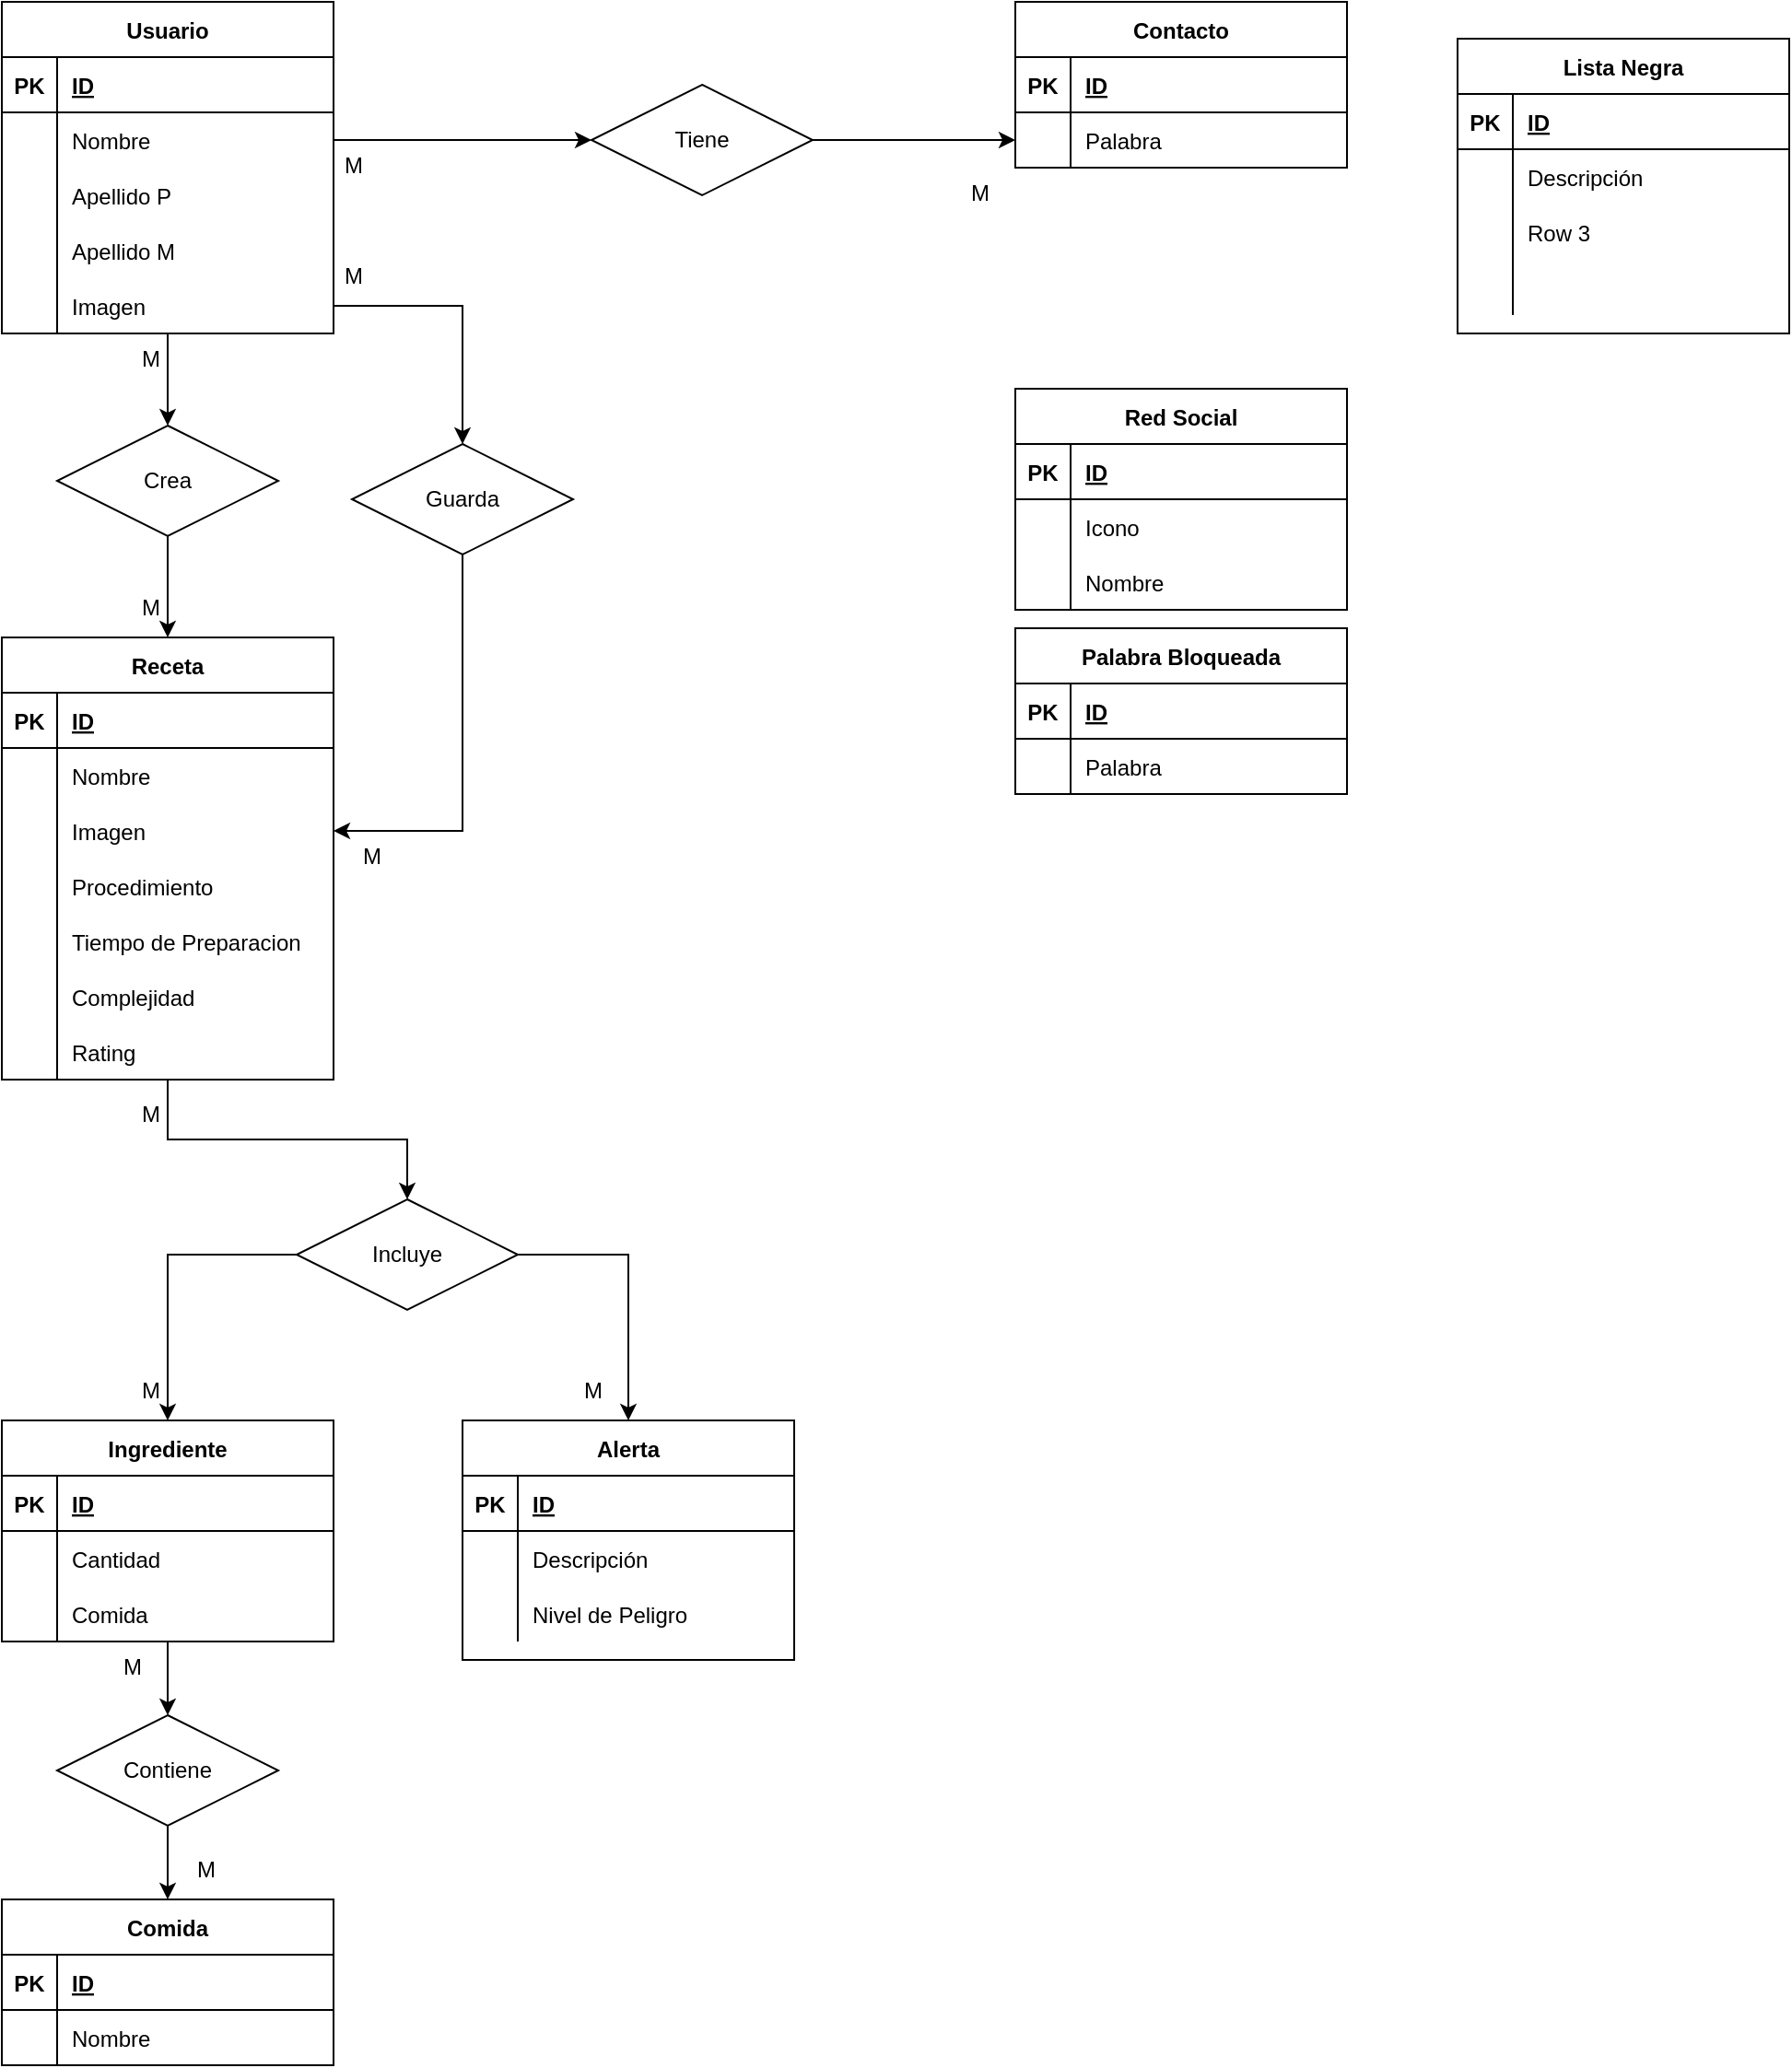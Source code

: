 <mxfile version="14.4.3" type="device"><diagram id="FLhmcT-eRL9cLpuz14ew" name="Página-1"><mxGraphModel dx="1483" dy="867" grid="1" gridSize="10" guides="1" tooltips="1" connect="1" arrows="1" fold="1" page="1" pageScale="1" pageWidth="827" pageHeight="1169" background="none" math="0" shadow="0"><root><mxCell id="0"/><mxCell id="1" parent="0"/><mxCell id="i6o_k0yWw1bLwK-1-gVJ-130" style="edgeStyle=orthogonalEdgeStyle;rounded=0;orthogonalLoop=1;jettySize=auto;html=1;exitX=0.5;exitY=1;exitDx=0;exitDy=0;entryX=0.5;entryY=0;entryDx=0;entryDy=0;" edge="1" parent="1" source="i6o_k0yWw1bLwK-1-gVJ-1" target="i6o_k0yWw1bLwK-1-gVJ-129"><mxGeometry relative="1" as="geometry"/></mxCell><mxCell id="i6o_k0yWw1bLwK-1-gVJ-1" value="Usuario" style="shape=table;startSize=30;container=1;collapsible=1;childLayout=tableLayout;fixedRows=1;rowLines=0;fontStyle=1;align=center;resizeLast=1;" vertex="1" parent="1"><mxGeometry x="60" y="30" width="180" height="180" as="geometry"/></mxCell><mxCell id="i6o_k0yWw1bLwK-1-gVJ-2" value="" style="shape=partialRectangle;collapsible=0;dropTarget=0;pointerEvents=0;fillColor=none;top=0;left=0;bottom=1;right=0;points=[[0,0.5],[1,0.5]];portConstraint=eastwest;" vertex="1" parent="i6o_k0yWw1bLwK-1-gVJ-1"><mxGeometry y="30" width="180" height="30" as="geometry"/></mxCell><mxCell id="i6o_k0yWw1bLwK-1-gVJ-3" value="PK" style="shape=partialRectangle;connectable=0;fillColor=none;top=0;left=0;bottom=0;right=0;fontStyle=1;overflow=hidden;" vertex="1" parent="i6o_k0yWw1bLwK-1-gVJ-2"><mxGeometry width="30" height="30" as="geometry"/></mxCell><mxCell id="i6o_k0yWw1bLwK-1-gVJ-4" value="ID" style="shape=partialRectangle;connectable=0;fillColor=none;top=0;left=0;bottom=0;right=0;align=left;spacingLeft=6;fontStyle=5;overflow=hidden;" vertex="1" parent="i6o_k0yWw1bLwK-1-gVJ-2"><mxGeometry x="30" width="150" height="30" as="geometry"/></mxCell><mxCell id="i6o_k0yWw1bLwK-1-gVJ-5" value="" style="shape=partialRectangle;collapsible=0;dropTarget=0;pointerEvents=0;fillColor=none;top=0;left=0;bottom=0;right=0;points=[[0,0.5],[1,0.5]];portConstraint=eastwest;" vertex="1" parent="i6o_k0yWw1bLwK-1-gVJ-1"><mxGeometry y="60" width="180" height="30" as="geometry"/></mxCell><mxCell id="i6o_k0yWw1bLwK-1-gVJ-6" value="" style="shape=partialRectangle;connectable=0;fillColor=none;top=0;left=0;bottom=0;right=0;editable=1;overflow=hidden;" vertex="1" parent="i6o_k0yWw1bLwK-1-gVJ-5"><mxGeometry width="30" height="30" as="geometry"/></mxCell><mxCell id="i6o_k0yWw1bLwK-1-gVJ-7" value="Nombre" style="shape=partialRectangle;connectable=0;fillColor=none;top=0;left=0;bottom=0;right=0;align=left;spacingLeft=6;overflow=hidden;" vertex="1" parent="i6o_k0yWw1bLwK-1-gVJ-5"><mxGeometry x="30" width="150" height="30" as="geometry"/></mxCell><mxCell id="i6o_k0yWw1bLwK-1-gVJ-8" value="" style="shape=partialRectangle;collapsible=0;dropTarget=0;pointerEvents=0;fillColor=none;top=0;left=0;bottom=0;right=0;points=[[0,0.5],[1,0.5]];portConstraint=eastwest;" vertex="1" parent="i6o_k0yWw1bLwK-1-gVJ-1"><mxGeometry y="90" width="180" height="30" as="geometry"/></mxCell><mxCell id="i6o_k0yWw1bLwK-1-gVJ-9" value="" style="shape=partialRectangle;connectable=0;fillColor=none;top=0;left=0;bottom=0;right=0;editable=1;overflow=hidden;" vertex="1" parent="i6o_k0yWw1bLwK-1-gVJ-8"><mxGeometry width="30" height="30" as="geometry"/></mxCell><mxCell id="i6o_k0yWw1bLwK-1-gVJ-10" value="Apellido P" style="shape=partialRectangle;connectable=0;fillColor=none;top=0;left=0;bottom=0;right=0;align=left;spacingLeft=6;overflow=hidden;" vertex="1" parent="i6o_k0yWw1bLwK-1-gVJ-8"><mxGeometry x="30" width="150" height="30" as="geometry"/></mxCell><mxCell id="i6o_k0yWw1bLwK-1-gVJ-11" value="" style="shape=partialRectangle;collapsible=0;dropTarget=0;pointerEvents=0;fillColor=none;top=0;left=0;bottom=0;right=0;points=[[0,0.5],[1,0.5]];portConstraint=eastwest;" vertex="1" parent="i6o_k0yWw1bLwK-1-gVJ-1"><mxGeometry y="120" width="180" height="30" as="geometry"/></mxCell><mxCell id="i6o_k0yWw1bLwK-1-gVJ-12" value="" style="shape=partialRectangle;connectable=0;fillColor=none;top=0;left=0;bottom=0;right=0;editable=1;overflow=hidden;" vertex="1" parent="i6o_k0yWw1bLwK-1-gVJ-11"><mxGeometry width="30" height="30" as="geometry"/></mxCell><mxCell id="i6o_k0yWw1bLwK-1-gVJ-13" value="Apellido M" style="shape=partialRectangle;connectable=0;fillColor=none;top=0;left=0;bottom=0;right=0;align=left;spacingLeft=6;overflow=hidden;" vertex="1" parent="i6o_k0yWw1bLwK-1-gVJ-11"><mxGeometry x="30" width="150" height="30" as="geometry"/></mxCell><mxCell id="i6o_k0yWw1bLwK-1-gVJ-99" value="" style="shape=partialRectangle;collapsible=0;dropTarget=0;pointerEvents=0;fillColor=none;top=0;left=0;bottom=0;right=0;points=[[0,0.5],[1,0.5]];portConstraint=eastwest;" vertex="1" parent="i6o_k0yWw1bLwK-1-gVJ-1"><mxGeometry y="150" width="180" height="30" as="geometry"/></mxCell><mxCell id="i6o_k0yWw1bLwK-1-gVJ-100" value="" style="shape=partialRectangle;connectable=0;fillColor=none;top=0;left=0;bottom=0;right=0;editable=1;overflow=hidden;" vertex="1" parent="i6o_k0yWw1bLwK-1-gVJ-99"><mxGeometry width="30" height="30" as="geometry"/></mxCell><mxCell id="i6o_k0yWw1bLwK-1-gVJ-101" value="Imagen" style="shape=partialRectangle;connectable=0;fillColor=none;top=0;left=0;bottom=0;right=0;align=left;spacingLeft=6;overflow=hidden;" vertex="1" parent="i6o_k0yWw1bLwK-1-gVJ-99"><mxGeometry x="30" width="150" height="30" as="geometry"/></mxCell><mxCell id="i6o_k0yWw1bLwK-1-gVJ-156" style="edgeStyle=orthogonalEdgeStyle;rounded=0;orthogonalLoop=1;jettySize=auto;html=1;entryX=0.5;entryY=0;entryDx=0;entryDy=0;" edge="1" parent="1" source="i6o_k0yWw1bLwK-1-gVJ-14" target="i6o_k0yWw1bLwK-1-gVJ-155"><mxGeometry relative="1" as="geometry"/></mxCell><mxCell id="i6o_k0yWw1bLwK-1-gVJ-14" value="Ingrediente" style="shape=table;startSize=30;container=1;collapsible=1;childLayout=tableLayout;fixedRows=1;rowLines=0;fontStyle=1;align=center;resizeLast=1;" vertex="1" parent="1"><mxGeometry x="60" y="800" width="180" height="120" as="geometry"/></mxCell><mxCell id="i6o_k0yWw1bLwK-1-gVJ-15" value="" style="shape=partialRectangle;collapsible=0;dropTarget=0;pointerEvents=0;fillColor=none;top=0;left=0;bottom=1;right=0;points=[[0,0.5],[1,0.5]];portConstraint=eastwest;" vertex="1" parent="i6o_k0yWw1bLwK-1-gVJ-14"><mxGeometry y="30" width="180" height="30" as="geometry"/></mxCell><mxCell id="i6o_k0yWw1bLwK-1-gVJ-16" value="PK" style="shape=partialRectangle;connectable=0;fillColor=none;top=0;left=0;bottom=0;right=0;fontStyle=1;overflow=hidden;" vertex="1" parent="i6o_k0yWw1bLwK-1-gVJ-15"><mxGeometry width="30" height="30" as="geometry"/></mxCell><mxCell id="i6o_k0yWw1bLwK-1-gVJ-17" value="ID" style="shape=partialRectangle;connectable=0;fillColor=none;top=0;left=0;bottom=0;right=0;align=left;spacingLeft=6;fontStyle=5;overflow=hidden;" vertex="1" parent="i6o_k0yWw1bLwK-1-gVJ-15"><mxGeometry x="30" width="150" height="30" as="geometry"/></mxCell><mxCell id="i6o_k0yWw1bLwK-1-gVJ-21" value="" style="shape=partialRectangle;collapsible=0;dropTarget=0;pointerEvents=0;fillColor=none;top=0;left=0;bottom=0;right=0;points=[[0,0.5],[1,0.5]];portConstraint=eastwest;" vertex="1" parent="i6o_k0yWw1bLwK-1-gVJ-14"><mxGeometry y="60" width="180" height="30" as="geometry"/></mxCell><mxCell id="i6o_k0yWw1bLwK-1-gVJ-22" value="" style="shape=partialRectangle;connectable=0;fillColor=none;top=0;left=0;bottom=0;right=0;editable=1;overflow=hidden;" vertex="1" parent="i6o_k0yWw1bLwK-1-gVJ-21"><mxGeometry width="30" height="30" as="geometry"/></mxCell><mxCell id="i6o_k0yWw1bLwK-1-gVJ-23" value="Cantidad" style="shape=partialRectangle;connectable=0;fillColor=none;top=0;left=0;bottom=0;right=0;align=left;spacingLeft=6;overflow=hidden;" vertex="1" parent="i6o_k0yWw1bLwK-1-gVJ-21"><mxGeometry x="30" width="150" height="30" as="geometry"/></mxCell><mxCell id="i6o_k0yWw1bLwK-1-gVJ-24" value="" style="shape=partialRectangle;collapsible=0;dropTarget=0;pointerEvents=0;fillColor=none;top=0;left=0;bottom=0;right=0;points=[[0,0.5],[1,0.5]];portConstraint=eastwest;" vertex="1" parent="i6o_k0yWw1bLwK-1-gVJ-14"><mxGeometry y="90" width="180" height="30" as="geometry"/></mxCell><mxCell id="i6o_k0yWw1bLwK-1-gVJ-25" value="" style="shape=partialRectangle;connectable=0;fillColor=none;top=0;left=0;bottom=0;right=0;editable=1;overflow=hidden;" vertex="1" parent="i6o_k0yWw1bLwK-1-gVJ-24"><mxGeometry width="30" height="30" as="geometry"/></mxCell><mxCell id="i6o_k0yWw1bLwK-1-gVJ-26" value="Comida" style="shape=partialRectangle;connectable=0;fillColor=none;top=0;left=0;bottom=0;right=0;align=left;spacingLeft=6;overflow=hidden;" vertex="1" parent="i6o_k0yWw1bLwK-1-gVJ-24"><mxGeometry x="30" width="150" height="30" as="geometry"/></mxCell><mxCell id="i6o_k0yWw1bLwK-1-gVJ-151" style="edgeStyle=orthogonalEdgeStyle;rounded=0;orthogonalLoop=1;jettySize=auto;html=1;" edge="1" parent="1" source="i6o_k0yWw1bLwK-1-gVJ-27" target="i6o_k0yWw1bLwK-1-gVJ-150"><mxGeometry relative="1" as="geometry"/></mxCell><mxCell id="i6o_k0yWw1bLwK-1-gVJ-27" value="Receta" style="shape=table;startSize=30;container=1;collapsible=1;childLayout=tableLayout;fixedRows=1;rowLines=0;fontStyle=1;align=center;resizeLast=1;" vertex="1" parent="1"><mxGeometry x="60" y="375" width="180" height="240" as="geometry"/></mxCell><mxCell id="i6o_k0yWw1bLwK-1-gVJ-28" value="" style="shape=partialRectangle;collapsible=0;dropTarget=0;pointerEvents=0;fillColor=none;top=0;left=0;bottom=1;right=0;points=[[0,0.5],[1,0.5]];portConstraint=eastwest;" vertex="1" parent="i6o_k0yWw1bLwK-1-gVJ-27"><mxGeometry y="30" width="180" height="30" as="geometry"/></mxCell><mxCell id="i6o_k0yWw1bLwK-1-gVJ-29" value="PK" style="shape=partialRectangle;connectable=0;fillColor=none;top=0;left=0;bottom=0;right=0;fontStyle=1;overflow=hidden;" vertex="1" parent="i6o_k0yWw1bLwK-1-gVJ-28"><mxGeometry width="30" height="30" as="geometry"/></mxCell><mxCell id="i6o_k0yWw1bLwK-1-gVJ-30" value="ID" style="shape=partialRectangle;connectable=0;fillColor=none;top=0;left=0;bottom=0;right=0;align=left;spacingLeft=6;fontStyle=5;overflow=hidden;" vertex="1" parent="i6o_k0yWw1bLwK-1-gVJ-28"><mxGeometry x="30" width="150" height="30" as="geometry"/></mxCell><mxCell id="i6o_k0yWw1bLwK-1-gVJ-31" value="" style="shape=partialRectangle;collapsible=0;dropTarget=0;pointerEvents=0;fillColor=none;top=0;left=0;bottom=0;right=0;points=[[0,0.5],[1,0.5]];portConstraint=eastwest;" vertex="1" parent="i6o_k0yWw1bLwK-1-gVJ-27"><mxGeometry y="60" width="180" height="30" as="geometry"/></mxCell><mxCell id="i6o_k0yWw1bLwK-1-gVJ-32" value="" style="shape=partialRectangle;connectable=0;fillColor=none;top=0;left=0;bottom=0;right=0;editable=1;overflow=hidden;" vertex="1" parent="i6o_k0yWw1bLwK-1-gVJ-31"><mxGeometry width="30" height="30" as="geometry"/></mxCell><mxCell id="i6o_k0yWw1bLwK-1-gVJ-33" value="Nombre" style="shape=partialRectangle;connectable=0;fillColor=none;top=0;left=0;bottom=0;right=0;align=left;spacingLeft=6;overflow=hidden;" vertex="1" parent="i6o_k0yWw1bLwK-1-gVJ-31"><mxGeometry x="30" width="150" height="30" as="geometry"/></mxCell><mxCell id="i6o_k0yWw1bLwK-1-gVJ-34" value="" style="shape=partialRectangle;collapsible=0;dropTarget=0;pointerEvents=0;fillColor=none;top=0;left=0;bottom=0;right=0;points=[[0,0.5],[1,0.5]];portConstraint=eastwest;" vertex="1" parent="i6o_k0yWw1bLwK-1-gVJ-27"><mxGeometry y="90" width="180" height="30" as="geometry"/></mxCell><mxCell id="i6o_k0yWw1bLwK-1-gVJ-35" value="" style="shape=partialRectangle;connectable=0;fillColor=none;top=0;left=0;bottom=0;right=0;editable=1;overflow=hidden;" vertex="1" parent="i6o_k0yWw1bLwK-1-gVJ-34"><mxGeometry width="30" height="30" as="geometry"/></mxCell><mxCell id="i6o_k0yWw1bLwK-1-gVJ-36" value="Imagen" style="shape=partialRectangle;connectable=0;fillColor=none;top=0;left=0;bottom=0;right=0;align=left;spacingLeft=6;overflow=hidden;" vertex="1" parent="i6o_k0yWw1bLwK-1-gVJ-34"><mxGeometry x="30" width="150" height="30" as="geometry"/></mxCell><mxCell id="i6o_k0yWw1bLwK-1-gVJ-37" value="" style="shape=partialRectangle;collapsible=0;dropTarget=0;pointerEvents=0;fillColor=none;top=0;left=0;bottom=0;right=0;points=[[0,0.5],[1,0.5]];portConstraint=eastwest;" vertex="1" parent="i6o_k0yWw1bLwK-1-gVJ-27"><mxGeometry y="120" width="180" height="30" as="geometry"/></mxCell><mxCell id="i6o_k0yWw1bLwK-1-gVJ-38" value="" style="shape=partialRectangle;connectable=0;fillColor=none;top=0;left=0;bottom=0;right=0;editable=1;overflow=hidden;" vertex="1" parent="i6o_k0yWw1bLwK-1-gVJ-37"><mxGeometry width="30" height="30" as="geometry"/></mxCell><mxCell id="i6o_k0yWw1bLwK-1-gVJ-39" value="Procedimiento" style="shape=partialRectangle;connectable=0;fillColor=none;top=0;left=0;bottom=0;right=0;align=left;spacingLeft=6;overflow=hidden;" vertex="1" parent="i6o_k0yWw1bLwK-1-gVJ-37"><mxGeometry x="30" width="150" height="30" as="geometry"/></mxCell><mxCell id="i6o_k0yWw1bLwK-1-gVJ-47" value="" style="shape=partialRectangle;collapsible=0;dropTarget=0;pointerEvents=0;fillColor=none;top=0;left=0;bottom=0;right=0;points=[[0,0.5],[1,0.5]];portConstraint=eastwest;" vertex="1" parent="i6o_k0yWw1bLwK-1-gVJ-27"><mxGeometry y="150" width="180" height="30" as="geometry"/></mxCell><mxCell id="i6o_k0yWw1bLwK-1-gVJ-48" value="" style="shape=partialRectangle;connectable=0;fillColor=none;top=0;left=0;bottom=0;right=0;editable=1;overflow=hidden;" vertex="1" parent="i6o_k0yWw1bLwK-1-gVJ-47"><mxGeometry width="30" height="30" as="geometry"/></mxCell><mxCell id="i6o_k0yWw1bLwK-1-gVJ-49" value="Tiempo de Preparacion" style="shape=partialRectangle;connectable=0;fillColor=none;top=0;left=0;bottom=0;right=0;align=left;spacingLeft=6;overflow=hidden;" vertex="1" parent="i6o_k0yWw1bLwK-1-gVJ-47"><mxGeometry x="30" width="150" height="30" as="geometry"/></mxCell><mxCell id="i6o_k0yWw1bLwK-1-gVJ-50" value="" style="shape=partialRectangle;collapsible=0;dropTarget=0;pointerEvents=0;fillColor=none;top=0;left=0;bottom=0;right=0;points=[[0,0.5],[1,0.5]];portConstraint=eastwest;" vertex="1" parent="i6o_k0yWw1bLwK-1-gVJ-27"><mxGeometry y="180" width="180" height="30" as="geometry"/></mxCell><mxCell id="i6o_k0yWw1bLwK-1-gVJ-51" value="" style="shape=partialRectangle;connectable=0;fillColor=none;top=0;left=0;bottom=0;right=0;editable=1;overflow=hidden;" vertex="1" parent="i6o_k0yWw1bLwK-1-gVJ-50"><mxGeometry width="30" height="30" as="geometry"/></mxCell><mxCell id="i6o_k0yWw1bLwK-1-gVJ-52" value="Complejidad" style="shape=partialRectangle;connectable=0;fillColor=none;top=0;left=0;bottom=0;right=0;align=left;spacingLeft=6;overflow=hidden;" vertex="1" parent="i6o_k0yWw1bLwK-1-gVJ-50"><mxGeometry x="30" width="150" height="30" as="geometry"/></mxCell><mxCell id="i6o_k0yWw1bLwK-1-gVJ-102" value="" style="shape=partialRectangle;collapsible=0;dropTarget=0;pointerEvents=0;fillColor=none;top=0;left=0;bottom=0;right=0;points=[[0,0.5],[1,0.5]];portConstraint=eastwest;" vertex="1" parent="i6o_k0yWw1bLwK-1-gVJ-27"><mxGeometry y="210" width="180" height="30" as="geometry"/></mxCell><mxCell id="i6o_k0yWw1bLwK-1-gVJ-103" value="" style="shape=partialRectangle;connectable=0;fillColor=none;top=0;left=0;bottom=0;right=0;editable=1;overflow=hidden;" vertex="1" parent="i6o_k0yWw1bLwK-1-gVJ-102"><mxGeometry width="30" height="30" as="geometry"/></mxCell><mxCell id="i6o_k0yWw1bLwK-1-gVJ-104" value="Rating" style="shape=partialRectangle;connectable=0;fillColor=none;top=0;left=0;bottom=0;right=0;align=left;spacingLeft=6;overflow=hidden;" vertex="1" parent="i6o_k0yWw1bLwK-1-gVJ-102"><mxGeometry x="30" width="150" height="30" as="geometry"/></mxCell><mxCell id="i6o_k0yWw1bLwK-1-gVJ-40" value="Lista Negra" style="shape=table;startSize=30;container=1;collapsible=1;childLayout=tableLayout;fixedRows=1;rowLines=0;fontStyle=1;align=center;resizeLast=1;" vertex="1" parent="1"><mxGeometry x="850" y="50" width="180" height="160" as="geometry"/></mxCell><mxCell id="i6o_k0yWw1bLwK-1-gVJ-41" value="" style="shape=partialRectangle;collapsible=0;dropTarget=0;pointerEvents=0;fillColor=none;top=0;left=0;bottom=1;right=0;points=[[0,0.5],[1,0.5]];portConstraint=eastwest;" vertex="1" parent="i6o_k0yWw1bLwK-1-gVJ-40"><mxGeometry y="30" width="180" height="30" as="geometry"/></mxCell><mxCell id="i6o_k0yWw1bLwK-1-gVJ-42" value="PK" style="shape=partialRectangle;connectable=0;fillColor=none;top=0;left=0;bottom=0;right=0;fontStyle=1;overflow=hidden;" vertex="1" parent="i6o_k0yWw1bLwK-1-gVJ-41"><mxGeometry width="30" height="30" as="geometry"/></mxCell><mxCell id="i6o_k0yWw1bLwK-1-gVJ-43" value="ID" style="shape=partialRectangle;connectable=0;fillColor=none;top=0;left=0;bottom=0;right=0;align=left;spacingLeft=6;fontStyle=5;overflow=hidden;" vertex="1" parent="i6o_k0yWw1bLwK-1-gVJ-41"><mxGeometry x="30" width="150" height="30" as="geometry"/></mxCell><mxCell id="i6o_k0yWw1bLwK-1-gVJ-44" value="" style="shape=partialRectangle;collapsible=0;dropTarget=0;pointerEvents=0;fillColor=none;top=0;left=0;bottom=0;right=0;points=[[0,0.5],[1,0.5]];portConstraint=eastwest;" vertex="1" parent="i6o_k0yWw1bLwK-1-gVJ-40"><mxGeometry y="60" width="180" height="30" as="geometry"/></mxCell><mxCell id="i6o_k0yWw1bLwK-1-gVJ-45" value="" style="shape=partialRectangle;connectable=0;fillColor=none;top=0;left=0;bottom=0;right=0;editable=1;overflow=hidden;" vertex="1" parent="i6o_k0yWw1bLwK-1-gVJ-44"><mxGeometry width="30" height="30" as="geometry"/></mxCell><mxCell id="i6o_k0yWw1bLwK-1-gVJ-46" value="Descripción" style="shape=partialRectangle;connectable=0;fillColor=none;top=0;left=0;bottom=0;right=0;align=left;spacingLeft=6;overflow=hidden;" vertex="1" parent="i6o_k0yWw1bLwK-1-gVJ-44"><mxGeometry x="30" width="150" height="30" as="geometry"/></mxCell><mxCell id="i6o_k0yWw1bLwK-1-gVJ-64" value="" style="shape=partialRectangle;collapsible=0;dropTarget=0;pointerEvents=0;fillColor=none;top=0;left=0;bottom=0;right=0;points=[[0,0.5],[1,0.5]];portConstraint=eastwest;" vertex="1" parent="i6o_k0yWw1bLwK-1-gVJ-40"><mxGeometry y="90" width="180" height="30" as="geometry"/></mxCell><mxCell id="i6o_k0yWw1bLwK-1-gVJ-65" value="" style="shape=partialRectangle;connectable=0;fillColor=none;top=0;left=0;bottom=0;right=0;editable=1;overflow=hidden;" vertex="1" parent="i6o_k0yWw1bLwK-1-gVJ-64"><mxGeometry width="30" height="30" as="geometry"/></mxCell><mxCell id="i6o_k0yWw1bLwK-1-gVJ-66" value="Row 3" style="shape=partialRectangle;connectable=0;fillColor=none;top=0;left=0;bottom=0;right=0;align=left;spacingLeft=6;overflow=hidden;" vertex="1" parent="i6o_k0yWw1bLwK-1-gVJ-64"><mxGeometry x="30" width="150" height="30" as="geometry"/></mxCell><mxCell id="i6o_k0yWw1bLwK-1-gVJ-115" value="" style="shape=partialRectangle;collapsible=0;dropTarget=0;pointerEvents=0;fillColor=none;top=0;left=0;bottom=0;right=0;points=[[0,0.5],[1,0.5]];portConstraint=eastwest;" vertex="1" parent="i6o_k0yWw1bLwK-1-gVJ-40"><mxGeometry y="120" width="180" height="30" as="geometry"/></mxCell><mxCell id="i6o_k0yWw1bLwK-1-gVJ-116" value="" style="shape=partialRectangle;connectable=0;fillColor=none;top=0;left=0;bottom=0;right=0;editable=1;overflow=hidden;" vertex="1" parent="i6o_k0yWw1bLwK-1-gVJ-115"><mxGeometry width="30" height="30" as="geometry"/></mxCell><mxCell id="i6o_k0yWw1bLwK-1-gVJ-117" value="" style="shape=partialRectangle;connectable=0;fillColor=none;top=0;left=0;bottom=0;right=0;align=left;spacingLeft=6;overflow=hidden;" vertex="1" parent="i6o_k0yWw1bLwK-1-gVJ-115"><mxGeometry x="30" width="150" height="30" as="geometry"/></mxCell><mxCell id="i6o_k0yWw1bLwK-1-gVJ-54" value="Red Social" style="shape=table;startSize=30;container=1;collapsible=1;childLayout=tableLayout;fixedRows=1;rowLines=0;fontStyle=1;align=center;resizeLast=1;" vertex="1" parent="1"><mxGeometry x="610" y="240" width="180" height="120" as="geometry"/></mxCell><mxCell id="i6o_k0yWw1bLwK-1-gVJ-55" value="" style="shape=partialRectangle;collapsible=0;dropTarget=0;pointerEvents=0;fillColor=none;top=0;left=0;bottom=1;right=0;points=[[0,0.5],[1,0.5]];portConstraint=eastwest;" vertex="1" parent="i6o_k0yWw1bLwK-1-gVJ-54"><mxGeometry y="30" width="180" height="30" as="geometry"/></mxCell><mxCell id="i6o_k0yWw1bLwK-1-gVJ-56" value="PK" style="shape=partialRectangle;connectable=0;fillColor=none;top=0;left=0;bottom=0;right=0;fontStyle=1;overflow=hidden;" vertex="1" parent="i6o_k0yWw1bLwK-1-gVJ-55"><mxGeometry width="30" height="30" as="geometry"/></mxCell><mxCell id="i6o_k0yWw1bLwK-1-gVJ-57" value="ID" style="shape=partialRectangle;connectable=0;fillColor=none;top=0;left=0;bottom=0;right=0;align=left;spacingLeft=6;fontStyle=5;overflow=hidden;" vertex="1" parent="i6o_k0yWw1bLwK-1-gVJ-55"><mxGeometry x="30" width="150" height="30" as="geometry"/></mxCell><mxCell id="i6o_k0yWw1bLwK-1-gVJ-58" value="" style="shape=partialRectangle;collapsible=0;dropTarget=0;pointerEvents=0;fillColor=none;top=0;left=0;bottom=0;right=0;points=[[0,0.5],[1,0.5]];portConstraint=eastwest;" vertex="1" parent="i6o_k0yWw1bLwK-1-gVJ-54"><mxGeometry y="60" width="180" height="30" as="geometry"/></mxCell><mxCell id="i6o_k0yWw1bLwK-1-gVJ-59" value="" style="shape=partialRectangle;connectable=0;fillColor=none;top=0;left=0;bottom=0;right=0;editable=1;overflow=hidden;" vertex="1" parent="i6o_k0yWw1bLwK-1-gVJ-58"><mxGeometry width="30" height="30" as="geometry"/></mxCell><mxCell id="i6o_k0yWw1bLwK-1-gVJ-60" value="Icono" style="shape=partialRectangle;connectable=0;fillColor=none;top=0;left=0;bottom=0;right=0;align=left;spacingLeft=6;overflow=hidden;" vertex="1" parent="i6o_k0yWw1bLwK-1-gVJ-58"><mxGeometry x="30" width="150" height="30" as="geometry"/></mxCell><mxCell id="i6o_k0yWw1bLwK-1-gVJ-61" value="" style="shape=partialRectangle;collapsible=0;dropTarget=0;pointerEvents=0;fillColor=none;top=0;left=0;bottom=0;right=0;points=[[0,0.5],[1,0.5]];portConstraint=eastwest;" vertex="1" parent="i6o_k0yWw1bLwK-1-gVJ-54"><mxGeometry y="90" width="180" height="30" as="geometry"/></mxCell><mxCell id="i6o_k0yWw1bLwK-1-gVJ-62" value="" style="shape=partialRectangle;connectable=0;fillColor=none;top=0;left=0;bottom=0;right=0;editable=1;overflow=hidden;" vertex="1" parent="i6o_k0yWw1bLwK-1-gVJ-61"><mxGeometry width="30" height="30" as="geometry"/></mxCell><mxCell id="i6o_k0yWw1bLwK-1-gVJ-63" value="Nombre" style="shape=partialRectangle;connectable=0;fillColor=none;top=0;left=0;bottom=0;right=0;align=left;spacingLeft=6;overflow=hidden;" vertex="1" parent="i6o_k0yWw1bLwK-1-gVJ-61"><mxGeometry x="30" width="150" height="30" as="geometry"/></mxCell><mxCell id="i6o_k0yWw1bLwK-1-gVJ-92" value="Alerta" style="shape=table;startSize=30;container=1;collapsible=1;childLayout=tableLayout;fixedRows=1;rowLines=0;fontStyle=1;align=center;resizeLast=1;" vertex="1" parent="1"><mxGeometry x="310" y="800" width="180" height="130" as="geometry"/></mxCell><mxCell id="i6o_k0yWw1bLwK-1-gVJ-93" value="" style="shape=partialRectangle;collapsible=0;dropTarget=0;pointerEvents=0;fillColor=none;top=0;left=0;bottom=1;right=0;points=[[0,0.5],[1,0.5]];portConstraint=eastwest;" vertex="1" parent="i6o_k0yWw1bLwK-1-gVJ-92"><mxGeometry y="30" width="180" height="30" as="geometry"/></mxCell><mxCell id="i6o_k0yWw1bLwK-1-gVJ-94" value="PK" style="shape=partialRectangle;connectable=0;fillColor=none;top=0;left=0;bottom=0;right=0;fontStyle=1;overflow=hidden;" vertex="1" parent="i6o_k0yWw1bLwK-1-gVJ-93"><mxGeometry width="30" height="30" as="geometry"/></mxCell><mxCell id="i6o_k0yWw1bLwK-1-gVJ-95" value="ID" style="shape=partialRectangle;connectable=0;fillColor=none;top=0;left=0;bottom=0;right=0;align=left;spacingLeft=6;fontStyle=5;overflow=hidden;" vertex="1" parent="i6o_k0yWw1bLwK-1-gVJ-93"><mxGeometry x="30" width="150" height="30" as="geometry"/></mxCell><mxCell id="i6o_k0yWw1bLwK-1-gVJ-96" value="" style="shape=partialRectangle;collapsible=0;dropTarget=0;pointerEvents=0;fillColor=none;top=0;left=0;bottom=0;right=0;points=[[0,0.5],[1,0.5]];portConstraint=eastwest;" vertex="1" parent="i6o_k0yWw1bLwK-1-gVJ-92"><mxGeometry y="60" width="180" height="30" as="geometry"/></mxCell><mxCell id="i6o_k0yWw1bLwK-1-gVJ-97" value="" style="shape=partialRectangle;connectable=0;fillColor=none;top=0;left=0;bottom=0;right=0;editable=1;overflow=hidden;" vertex="1" parent="i6o_k0yWw1bLwK-1-gVJ-96"><mxGeometry width="30" height="30" as="geometry"/></mxCell><mxCell id="i6o_k0yWw1bLwK-1-gVJ-98" value="Descripción" style="shape=partialRectangle;connectable=0;fillColor=none;top=0;left=0;bottom=0;right=0;align=left;spacingLeft=6;overflow=hidden;" vertex="1" parent="i6o_k0yWw1bLwK-1-gVJ-96"><mxGeometry x="30" width="150" height="30" as="geometry"/></mxCell><mxCell id="i6o_k0yWw1bLwK-1-gVJ-18" value="" style="shape=partialRectangle;collapsible=0;dropTarget=0;pointerEvents=0;fillColor=none;top=0;left=0;bottom=0;right=0;points=[[0,0.5],[1,0.5]];portConstraint=eastwest;" vertex="1" parent="i6o_k0yWw1bLwK-1-gVJ-92"><mxGeometry y="90" width="180" height="30" as="geometry"/></mxCell><mxCell id="i6o_k0yWw1bLwK-1-gVJ-19" value="" style="shape=partialRectangle;connectable=0;fillColor=none;top=0;left=0;bottom=0;right=0;editable=1;overflow=hidden;" vertex="1" parent="i6o_k0yWw1bLwK-1-gVJ-18"><mxGeometry width="30" height="30" as="geometry"/></mxCell><mxCell id="i6o_k0yWw1bLwK-1-gVJ-20" value="Nivel de Peligro" style="shape=partialRectangle;connectable=0;fillColor=none;top=0;left=0;bottom=0;right=0;align=left;spacingLeft=6;overflow=hidden;" vertex="1" parent="i6o_k0yWw1bLwK-1-gVJ-18"><mxGeometry x="30" width="150" height="30" as="geometry"/></mxCell><mxCell id="i6o_k0yWw1bLwK-1-gVJ-105" value="Comida" style="shape=table;startSize=30;container=1;collapsible=1;childLayout=tableLayout;fixedRows=1;rowLines=0;fontStyle=1;align=center;resizeLast=1;" vertex="1" parent="1"><mxGeometry x="60" y="1060" width="180" height="90" as="geometry"/></mxCell><mxCell id="i6o_k0yWw1bLwK-1-gVJ-106" value="" style="shape=partialRectangle;collapsible=0;dropTarget=0;pointerEvents=0;fillColor=none;top=0;left=0;bottom=1;right=0;points=[[0,0.5],[1,0.5]];portConstraint=eastwest;" vertex="1" parent="i6o_k0yWw1bLwK-1-gVJ-105"><mxGeometry y="30" width="180" height="30" as="geometry"/></mxCell><mxCell id="i6o_k0yWw1bLwK-1-gVJ-107" value="PK" style="shape=partialRectangle;connectable=0;fillColor=none;top=0;left=0;bottom=0;right=0;fontStyle=1;overflow=hidden;" vertex="1" parent="i6o_k0yWw1bLwK-1-gVJ-106"><mxGeometry width="30" height="30" as="geometry"/></mxCell><mxCell id="i6o_k0yWw1bLwK-1-gVJ-108" value="ID" style="shape=partialRectangle;connectable=0;fillColor=none;top=0;left=0;bottom=0;right=0;align=left;spacingLeft=6;fontStyle=5;overflow=hidden;" vertex="1" parent="i6o_k0yWw1bLwK-1-gVJ-106"><mxGeometry x="30" width="150" height="30" as="geometry"/></mxCell><mxCell id="i6o_k0yWw1bLwK-1-gVJ-109" value="" style="shape=partialRectangle;collapsible=0;dropTarget=0;pointerEvents=0;fillColor=none;top=0;left=0;bottom=0;right=0;points=[[0,0.5],[1,0.5]];portConstraint=eastwest;" vertex="1" parent="i6o_k0yWw1bLwK-1-gVJ-105"><mxGeometry y="60" width="180" height="30" as="geometry"/></mxCell><mxCell id="i6o_k0yWw1bLwK-1-gVJ-110" value="" style="shape=partialRectangle;connectable=0;fillColor=none;top=0;left=0;bottom=0;right=0;editable=1;overflow=hidden;" vertex="1" parent="i6o_k0yWw1bLwK-1-gVJ-109"><mxGeometry width="30" height="30" as="geometry"/></mxCell><mxCell id="i6o_k0yWw1bLwK-1-gVJ-111" value="Nombre" style="shape=partialRectangle;connectable=0;fillColor=none;top=0;left=0;bottom=0;right=0;align=left;spacingLeft=6;overflow=hidden;" vertex="1" parent="i6o_k0yWw1bLwK-1-gVJ-109"><mxGeometry x="30" width="150" height="30" as="geometry"/></mxCell><mxCell id="i6o_k0yWw1bLwK-1-gVJ-122" value="Palabra Bloqueada" style="shape=table;startSize=30;container=1;collapsible=1;childLayout=tableLayout;fixedRows=1;rowLines=0;fontStyle=1;align=center;resizeLast=1;" vertex="1" parent="1"><mxGeometry x="610" y="370" width="180" height="90" as="geometry"/></mxCell><mxCell id="i6o_k0yWw1bLwK-1-gVJ-123" value="" style="shape=partialRectangle;collapsible=0;dropTarget=0;pointerEvents=0;fillColor=none;top=0;left=0;bottom=1;right=0;points=[[0,0.5],[1,0.5]];portConstraint=eastwest;" vertex="1" parent="i6o_k0yWw1bLwK-1-gVJ-122"><mxGeometry y="30" width="180" height="30" as="geometry"/></mxCell><mxCell id="i6o_k0yWw1bLwK-1-gVJ-124" value="PK" style="shape=partialRectangle;connectable=0;fillColor=none;top=0;left=0;bottom=0;right=0;fontStyle=1;overflow=hidden;" vertex="1" parent="i6o_k0yWw1bLwK-1-gVJ-123"><mxGeometry width="30" height="30" as="geometry"/></mxCell><mxCell id="i6o_k0yWw1bLwK-1-gVJ-125" value="ID" style="shape=partialRectangle;connectable=0;fillColor=none;top=0;left=0;bottom=0;right=0;align=left;spacingLeft=6;fontStyle=5;overflow=hidden;" vertex="1" parent="i6o_k0yWw1bLwK-1-gVJ-123"><mxGeometry x="30" width="150" height="30" as="geometry"/></mxCell><mxCell id="i6o_k0yWw1bLwK-1-gVJ-126" value="" style="shape=partialRectangle;collapsible=0;dropTarget=0;pointerEvents=0;fillColor=none;top=0;left=0;bottom=0;right=0;points=[[0,0.5],[1,0.5]];portConstraint=eastwest;" vertex="1" parent="i6o_k0yWw1bLwK-1-gVJ-122"><mxGeometry y="60" width="180" height="30" as="geometry"/></mxCell><mxCell id="i6o_k0yWw1bLwK-1-gVJ-127" value="" style="shape=partialRectangle;connectable=0;fillColor=none;top=0;left=0;bottom=0;right=0;editable=1;overflow=hidden;" vertex="1" parent="i6o_k0yWw1bLwK-1-gVJ-126"><mxGeometry width="30" height="30" as="geometry"/></mxCell><mxCell id="i6o_k0yWw1bLwK-1-gVJ-128" value="Palabra" style="shape=partialRectangle;connectable=0;fillColor=none;top=0;left=0;bottom=0;right=0;align=left;spacingLeft=6;overflow=hidden;" vertex="1" parent="i6o_k0yWw1bLwK-1-gVJ-126"><mxGeometry x="30" width="150" height="30" as="geometry"/></mxCell><mxCell id="i6o_k0yWw1bLwK-1-gVJ-131" style="edgeStyle=orthogonalEdgeStyle;rounded=0;orthogonalLoop=1;jettySize=auto;html=1;exitX=0.5;exitY=1;exitDx=0;exitDy=0;entryX=0.5;entryY=0;entryDx=0;entryDy=0;" edge="1" parent="1" source="i6o_k0yWw1bLwK-1-gVJ-129" target="i6o_k0yWw1bLwK-1-gVJ-27"><mxGeometry relative="1" as="geometry"/></mxCell><mxCell id="i6o_k0yWw1bLwK-1-gVJ-129" value="Crea" style="shape=rhombus;perimeter=rhombusPerimeter;whiteSpace=wrap;html=1;align=center;" vertex="1" parent="1"><mxGeometry x="90" y="260" width="120" height="60" as="geometry"/></mxCell><mxCell id="i6o_k0yWw1bLwK-1-gVJ-145" style="edgeStyle=orthogonalEdgeStyle;rounded=0;orthogonalLoop=1;jettySize=auto;html=1;exitX=0.5;exitY=1;exitDx=0;exitDy=0;entryX=1;entryY=0.5;entryDx=0;entryDy=0;" edge="1" parent="1" source="i6o_k0yWw1bLwK-1-gVJ-143" target="i6o_k0yWw1bLwK-1-gVJ-34"><mxGeometry relative="1" as="geometry"/></mxCell><mxCell id="i6o_k0yWw1bLwK-1-gVJ-143" value="Guarda" style="shape=rhombus;perimeter=rhombusPerimeter;whiteSpace=wrap;html=1;align=center;" vertex="1" parent="1"><mxGeometry x="250" y="270" width="120" height="60" as="geometry"/></mxCell><mxCell id="i6o_k0yWw1bLwK-1-gVJ-144" style="edgeStyle=orthogonalEdgeStyle;rounded=0;orthogonalLoop=1;jettySize=auto;html=1;exitX=1;exitY=0.5;exitDx=0;exitDy=0;" edge="1" parent="1" source="i6o_k0yWw1bLwK-1-gVJ-99" target="i6o_k0yWw1bLwK-1-gVJ-143"><mxGeometry relative="1" as="geometry"><mxPoint x="240" y="220" as="sourcePoint"/></mxGeometry></mxCell><mxCell id="i6o_k0yWw1bLwK-1-gVJ-181" style="edgeStyle=orthogonalEdgeStyle;rounded=0;orthogonalLoop=1;jettySize=auto;html=1;entryX=0;entryY=0.5;entryDx=0;entryDy=0;" edge="1" parent="1" source="i6o_k0yWw1bLwK-1-gVJ-147" target="i6o_k0yWw1bLwK-1-gVJ-175"><mxGeometry relative="1" as="geometry"/></mxCell><mxCell id="i6o_k0yWw1bLwK-1-gVJ-147" value="Tiene" style="shape=rhombus;perimeter=rhombusPerimeter;whiteSpace=wrap;html=1;align=center;" vertex="1" parent="1"><mxGeometry x="380" y="75" width="120" height="60" as="geometry"/></mxCell><mxCell id="i6o_k0yWw1bLwK-1-gVJ-148" style="edgeStyle=orthogonalEdgeStyle;rounded=0;orthogonalLoop=1;jettySize=auto;html=1;exitX=1;exitY=0.5;exitDx=0;exitDy=0;entryX=0;entryY=0.5;entryDx=0;entryDy=0;" edge="1" parent="1" source="i6o_k0yWw1bLwK-1-gVJ-5" target="i6o_k0yWw1bLwK-1-gVJ-147"><mxGeometry relative="1" as="geometry"/></mxCell><mxCell id="i6o_k0yWw1bLwK-1-gVJ-152" style="edgeStyle=orthogonalEdgeStyle;rounded=0;orthogonalLoop=1;jettySize=auto;html=1;entryX=0.5;entryY=0;entryDx=0;entryDy=0;exitX=0;exitY=0.5;exitDx=0;exitDy=0;" edge="1" parent="1" source="i6o_k0yWw1bLwK-1-gVJ-150" target="i6o_k0yWw1bLwK-1-gVJ-14"><mxGeometry relative="1" as="geometry"/></mxCell><mxCell id="i6o_k0yWw1bLwK-1-gVJ-153" style="edgeStyle=orthogonalEdgeStyle;rounded=0;orthogonalLoop=1;jettySize=auto;html=1;exitX=1;exitY=0.5;exitDx=0;exitDy=0;" edge="1" parent="1" source="i6o_k0yWw1bLwK-1-gVJ-150" target="i6o_k0yWw1bLwK-1-gVJ-92"><mxGeometry relative="1" as="geometry"/></mxCell><mxCell id="i6o_k0yWw1bLwK-1-gVJ-150" value="Incluye" style="shape=rhombus;perimeter=rhombusPerimeter;whiteSpace=wrap;html=1;align=center;" vertex="1" parent="1"><mxGeometry x="220" y="680" width="120" height="60" as="geometry"/></mxCell><mxCell id="i6o_k0yWw1bLwK-1-gVJ-157" style="edgeStyle=orthogonalEdgeStyle;rounded=0;orthogonalLoop=1;jettySize=auto;html=1;entryX=0.5;entryY=0;entryDx=0;entryDy=0;" edge="1" parent="1" source="i6o_k0yWw1bLwK-1-gVJ-155" target="i6o_k0yWw1bLwK-1-gVJ-105"><mxGeometry relative="1" as="geometry"/></mxCell><mxCell id="i6o_k0yWw1bLwK-1-gVJ-155" value="Contiene" style="shape=rhombus;perimeter=rhombusPerimeter;whiteSpace=wrap;html=1;align=center;" vertex="1" parent="1"><mxGeometry x="90" y="960" width="120" height="60" as="geometry"/></mxCell><mxCell id="i6o_k0yWw1bLwK-1-gVJ-158" value="M" style="text;strokeColor=none;fillColor=none;spacingLeft=4;spacingRight=4;overflow=hidden;rotatable=0;points=[[0,0.5],[1,0.5]];portConstraint=eastwest;fontSize=12;" vertex="1" parent="1"><mxGeometry x="130" y="345" width="20" height="30" as="geometry"/></mxCell><mxCell id="i6o_k0yWw1bLwK-1-gVJ-159" value="M" style="text;strokeColor=none;fillColor=none;spacingLeft=4;spacingRight=4;overflow=hidden;rotatable=0;points=[[0,0.5],[1,0.5]];portConstraint=eastwest;fontSize=12;" vertex="1" parent="1"><mxGeometry x="130" y="210" width="20" height="30" as="geometry"/></mxCell><mxCell id="i6o_k0yWw1bLwK-1-gVJ-160" value="M" style="text;strokeColor=none;fillColor=none;spacingLeft=4;spacingRight=4;overflow=hidden;rotatable=0;points=[[0,0.5],[1,0.5]];portConstraint=eastwest;fontSize=12;" vertex="1" parent="1"><mxGeometry x="250" y="480" width="20" height="30" as="geometry"/></mxCell><mxCell id="i6o_k0yWw1bLwK-1-gVJ-161" value="M" style="text;strokeColor=none;fillColor=none;spacingLeft=4;spacingRight=4;overflow=hidden;rotatable=0;points=[[0,0.5],[1,0.5]];portConstraint=eastwest;fontSize=12;" vertex="1" parent="1"><mxGeometry x="240" y="165" width="20" height="30" as="geometry"/></mxCell><mxCell id="i6o_k0yWw1bLwK-1-gVJ-162" value="M" style="text;strokeColor=none;fillColor=none;spacingLeft=4;spacingRight=4;overflow=hidden;rotatable=0;points=[[0,0.5],[1,0.5]];portConstraint=eastwest;fontSize=12;" vertex="1" parent="1"><mxGeometry x="240" y="105" width="20" height="30" as="geometry"/></mxCell><mxCell id="i6o_k0yWw1bLwK-1-gVJ-163" value="M" style="text;strokeColor=none;fillColor=none;spacingLeft=4;spacingRight=4;overflow=hidden;rotatable=0;points=[[0,0.5],[1,0.5]];portConstraint=eastwest;fontSize=12;" vertex="1" parent="1"><mxGeometry x="580" y="120" width="20" height="30" as="geometry"/></mxCell><mxCell id="i6o_k0yWw1bLwK-1-gVJ-164" value="M" style="text;strokeColor=none;fillColor=none;spacingLeft=4;spacingRight=4;overflow=hidden;rotatable=0;points=[[0,0.5],[1,0.5]];portConstraint=eastwest;fontSize=12;" vertex="1" parent="1"><mxGeometry x="130" y="770" width="20" height="30" as="geometry"/></mxCell><mxCell id="i6o_k0yWw1bLwK-1-gVJ-165" value="M" style="text;strokeColor=none;fillColor=none;spacingLeft=4;spacingRight=4;overflow=hidden;rotatable=0;points=[[0,0.5],[1,0.5]];portConstraint=eastwest;fontSize=12;" vertex="1" parent="1"><mxGeometry x="130" y="620" width="20" height="30" as="geometry"/></mxCell><mxCell id="i6o_k0yWw1bLwK-1-gVJ-167" value="M" style="text;strokeColor=none;fillColor=none;spacingLeft=4;spacingRight=4;overflow=hidden;rotatable=0;points=[[0,0.5],[1,0.5]];portConstraint=eastwest;fontSize=12;" vertex="1" parent="1"><mxGeometry x="370" y="770" width="20" height="30" as="geometry"/></mxCell><mxCell id="i6o_k0yWw1bLwK-1-gVJ-168" value="M" style="text;strokeColor=none;fillColor=none;spacingLeft=4;spacingRight=4;overflow=hidden;rotatable=0;points=[[0,0.5],[1,0.5]];portConstraint=eastwest;fontSize=12;" vertex="1" parent="1"><mxGeometry x="120" y="920" width="20" height="30" as="geometry"/></mxCell><mxCell id="i6o_k0yWw1bLwK-1-gVJ-169" value="M" style="text;strokeColor=none;fillColor=none;spacingLeft=4;spacingRight=4;overflow=hidden;rotatable=0;points=[[0,0.5],[1,0.5]];portConstraint=eastwest;fontSize=12;" vertex="1" parent="1"><mxGeometry x="160" y="1030" width="20" height="30" as="geometry"/></mxCell><mxCell id="i6o_k0yWw1bLwK-1-gVJ-171" value="Contacto" style="shape=table;startSize=30;container=1;collapsible=1;childLayout=tableLayout;fixedRows=1;rowLines=0;fontStyle=1;align=center;resizeLast=1;" vertex="1" parent="1"><mxGeometry x="610" y="30" width="180" height="90" as="geometry"/></mxCell><mxCell id="i6o_k0yWw1bLwK-1-gVJ-172" value="" style="shape=partialRectangle;collapsible=0;dropTarget=0;pointerEvents=0;fillColor=none;top=0;left=0;bottom=1;right=0;points=[[0,0.5],[1,0.5]];portConstraint=eastwest;" vertex="1" parent="i6o_k0yWw1bLwK-1-gVJ-171"><mxGeometry y="30" width="180" height="30" as="geometry"/></mxCell><mxCell id="i6o_k0yWw1bLwK-1-gVJ-173" value="PK" style="shape=partialRectangle;connectable=0;fillColor=none;top=0;left=0;bottom=0;right=0;fontStyle=1;overflow=hidden;" vertex="1" parent="i6o_k0yWw1bLwK-1-gVJ-172"><mxGeometry width="30" height="30" as="geometry"/></mxCell><mxCell id="i6o_k0yWw1bLwK-1-gVJ-174" value="ID" style="shape=partialRectangle;connectable=0;fillColor=none;top=0;left=0;bottom=0;right=0;align=left;spacingLeft=6;fontStyle=5;overflow=hidden;" vertex="1" parent="i6o_k0yWw1bLwK-1-gVJ-172"><mxGeometry x="30" width="150" height="30" as="geometry"/></mxCell><mxCell id="i6o_k0yWw1bLwK-1-gVJ-175" value="" style="shape=partialRectangle;collapsible=0;dropTarget=0;pointerEvents=0;fillColor=none;top=0;left=0;bottom=0;right=0;points=[[0,0.5],[1,0.5]];portConstraint=eastwest;" vertex="1" parent="i6o_k0yWw1bLwK-1-gVJ-171"><mxGeometry y="60" width="180" height="30" as="geometry"/></mxCell><mxCell id="i6o_k0yWw1bLwK-1-gVJ-176" value="" style="shape=partialRectangle;connectable=0;fillColor=none;top=0;left=0;bottom=0;right=0;editable=1;overflow=hidden;" vertex="1" parent="i6o_k0yWw1bLwK-1-gVJ-175"><mxGeometry width="30" height="30" as="geometry"/></mxCell><mxCell id="i6o_k0yWw1bLwK-1-gVJ-177" value="Palabra" style="shape=partialRectangle;connectable=0;fillColor=none;top=0;left=0;bottom=0;right=0;align=left;spacingLeft=6;overflow=hidden;" vertex="1" parent="i6o_k0yWw1bLwK-1-gVJ-175"><mxGeometry x="30" width="150" height="30" as="geometry"/></mxCell></root></mxGraphModel></diagram></mxfile>